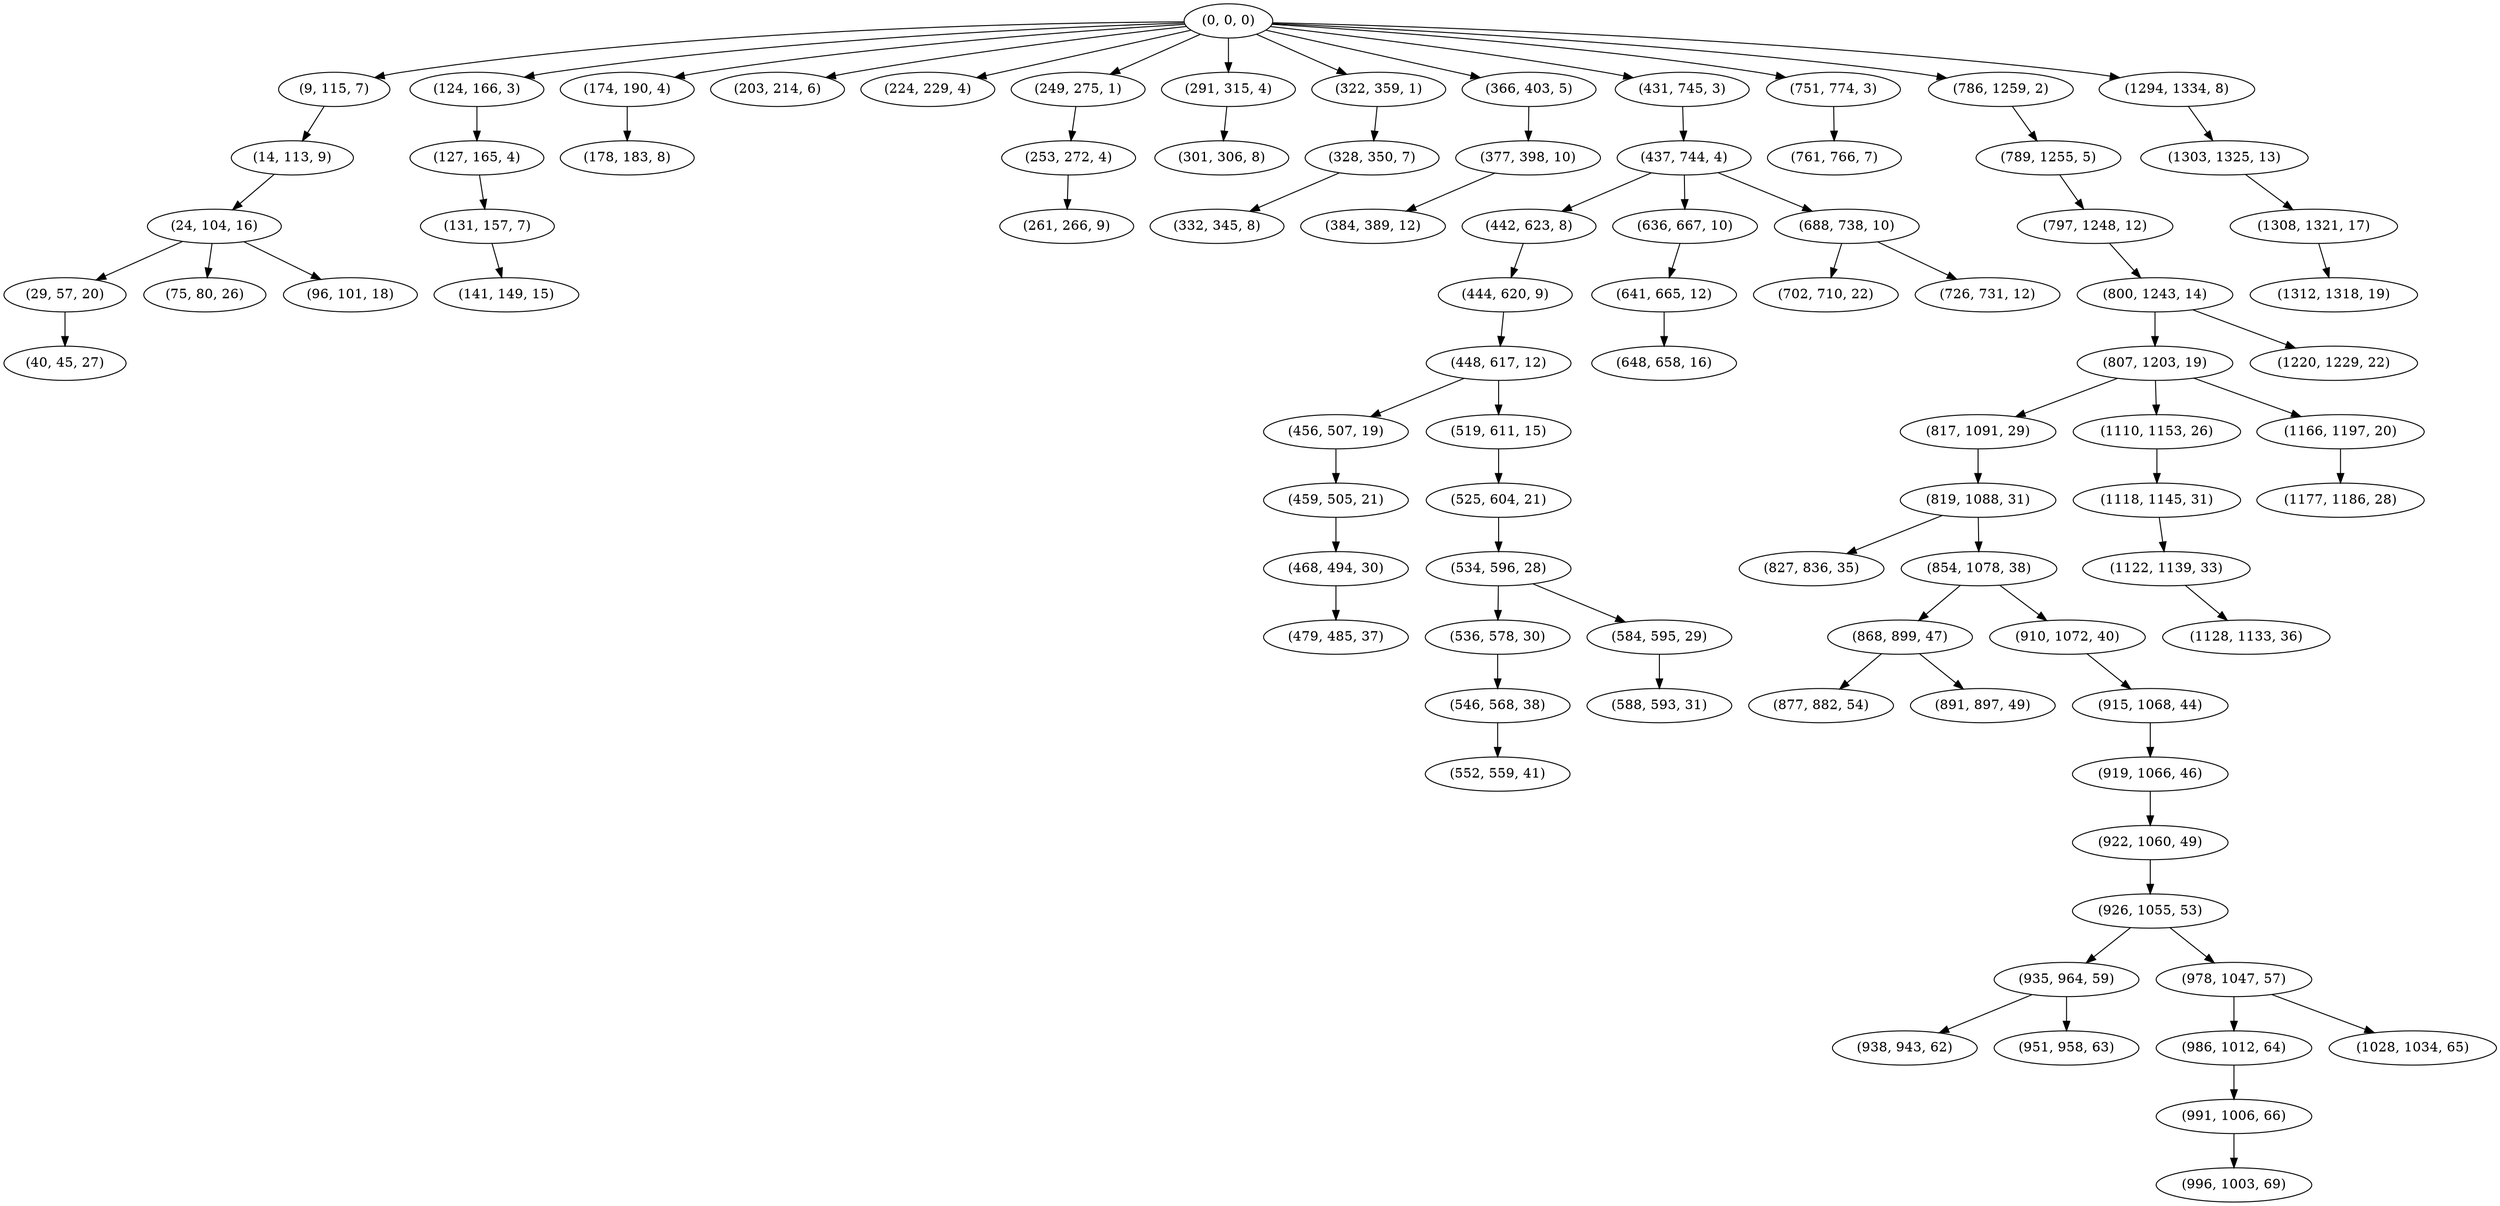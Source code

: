 digraph tree {
    "(0, 0, 0)";
    "(9, 115, 7)";
    "(14, 113, 9)";
    "(24, 104, 16)";
    "(29, 57, 20)";
    "(40, 45, 27)";
    "(75, 80, 26)";
    "(96, 101, 18)";
    "(124, 166, 3)";
    "(127, 165, 4)";
    "(131, 157, 7)";
    "(141, 149, 15)";
    "(174, 190, 4)";
    "(178, 183, 8)";
    "(203, 214, 6)";
    "(224, 229, 4)";
    "(249, 275, 1)";
    "(253, 272, 4)";
    "(261, 266, 9)";
    "(291, 315, 4)";
    "(301, 306, 8)";
    "(322, 359, 1)";
    "(328, 350, 7)";
    "(332, 345, 8)";
    "(366, 403, 5)";
    "(377, 398, 10)";
    "(384, 389, 12)";
    "(431, 745, 3)";
    "(437, 744, 4)";
    "(442, 623, 8)";
    "(444, 620, 9)";
    "(448, 617, 12)";
    "(456, 507, 19)";
    "(459, 505, 21)";
    "(468, 494, 30)";
    "(479, 485, 37)";
    "(519, 611, 15)";
    "(525, 604, 21)";
    "(534, 596, 28)";
    "(536, 578, 30)";
    "(546, 568, 38)";
    "(552, 559, 41)";
    "(584, 595, 29)";
    "(588, 593, 31)";
    "(636, 667, 10)";
    "(641, 665, 12)";
    "(648, 658, 16)";
    "(688, 738, 10)";
    "(702, 710, 22)";
    "(726, 731, 12)";
    "(751, 774, 3)";
    "(761, 766, 7)";
    "(786, 1259, 2)";
    "(789, 1255, 5)";
    "(797, 1248, 12)";
    "(800, 1243, 14)";
    "(807, 1203, 19)";
    "(817, 1091, 29)";
    "(819, 1088, 31)";
    "(827, 836, 35)";
    "(854, 1078, 38)";
    "(868, 899, 47)";
    "(877, 882, 54)";
    "(891, 897, 49)";
    "(910, 1072, 40)";
    "(915, 1068, 44)";
    "(919, 1066, 46)";
    "(922, 1060, 49)";
    "(926, 1055, 53)";
    "(935, 964, 59)";
    "(938, 943, 62)";
    "(951, 958, 63)";
    "(978, 1047, 57)";
    "(986, 1012, 64)";
    "(991, 1006, 66)";
    "(996, 1003, 69)";
    "(1028, 1034, 65)";
    "(1110, 1153, 26)";
    "(1118, 1145, 31)";
    "(1122, 1139, 33)";
    "(1128, 1133, 36)";
    "(1166, 1197, 20)";
    "(1177, 1186, 28)";
    "(1220, 1229, 22)";
    "(1294, 1334, 8)";
    "(1303, 1325, 13)";
    "(1308, 1321, 17)";
    "(1312, 1318, 19)";
    "(0, 0, 0)" -> "(9, 115, 7)";
    "(0, 0, 0)" -> "(124, 166, 3)";
    "(0, 0, 0)" -> "(174, 190, 4)";
    "(0, 0, 0)" -> "(203, 214, 6)";
    "(0, 0, 0)" -> "(224, 229, 4)";
    "(0, 0, 0)" -> "(249, 275, 1)";
    "(0, 0, 0)" -> "(291, 315, 4)";
    "(0, 0, 0)" -> "(322, 359, 1)";
    "(0, 0, 0)" -> "(366, 403, 5)";
    "(0, 0, 0)" -> "(431, 745, 3)";
    "(0, 0, 0)" -> "(751, 774, 3)";
    "(0, 0, 0)" -> "(786, 1259, 2)";
    "(0, 0, 0)" -> "(1294, 1334, 8)";
    "(9, 115, 7)" -> "(14, 113, 9)";
    "(14, 113, 9)" -> "(24, 104, 16)";
    "(24, 104, 16)" -> "(29, 57, 20)";
    "(24, 104, 16)" -> "(75, 80, 26)";
    "(24, 104, 16)" -> "(96, 101, 18)";
    "(29, 57, 20)" -> "(40, 45, 27)";
    "(124, 166, 3)" -> "(127, 165, 4)";
    "(127, 165, 4)" -> "(131, 157, 7)";
    "(131, 157, 7)" -> "(141, 149, 15)";
    "(174, 190, 4)" -> "(178, 183, 8)";
    "(249, 275, 1)" -> "(253, 272, 4)";
    "(253, 272, 4)" -> "(261, 266, 9)";
    "(291, 315, 4)" -> "(301, 306, 8)";
    "(322, 359, 1)" -> "(328, 350, 7)";
    "(328, 350, 7)" -> "(332, 345, 8)";
    "(366, 403, 5)" -> "(377, 398, 10)";
    "(377, 398, 10)" -> "(384, 389, 12)";
    "(431, 745, 3)" -> "(437, 744, 4)";
    "(437, 744, 4)" -> "(442, 623, 8)";
    "(437, 744, 4)" -> "(636, 667, 10)";
    "(437, 744, 4)" -> "(688, 738, 10)";
    "(442, 623, 8)" -> "(444, 620, 9)";
    "(444, 620, 9)" -> "(448, 617, 12)";
    "(448, 617, 12)" -> "(456, 507, 19)";
    "(448, 617, 12)" -> "(519, 611, 15)";
    "(456, 507, 19)" -> "(459, 505, 21)";
    "(459, 505, 21)" -> "(468, 494, 30)";
    "(468, 494, 30)" -> "(479, 485, 37)";
    "(519, 611, 15)" -> "(525, 604, 21)";
    "(525, 604, 21)" -> "(534, 596, 28)";
    "(534, 596, 28)" -> "(536, 578, 30)";
    "(534, 596, 28)" -> "(584, 595, 29)";
    "(536, 578, 30)" -> "(546, 568, 38)";
    "(546, 568, 38)" -> "(552, 559, 41)";
    "(584, 595, 29)" -> "(588, 593, 31)";
    "(636, 667, 10)" -> "(641, 665, 12)";
    "(641, 665, 12)" -> "(648, 658, 16)";
    "(688, 738, 10)" -> "(702, 710, 22)";
    "(688, 738, 10)" -> "(726, 731, 12)";
    "(751, 774, 3)" -> "(761, 766, 7)";
    "(786, 1259, 2)" -> "(789, 1255, 5)";
    "(789, 1255, 5)" -> "(797, 1248, 12)";
    "(797, 1248, 12)" -> "(800, 1243, 14)";
    "(800, 1243, 14)" -> "(807, 1203, 19)";
    "(800, 1243, 14)" -> "(1220, 1229, 22)";
    "(807, 1203, 19)" -> "(817, 1091, 29)";
    "(807, 1203, 19)" -> "(1110, 1153, 26)";
    "(807, 1203, 19)" -> "(1166, 1197, 20)";
    "(817, 1091, 29)" -> "(819, 1088, 31)";
    "(819, 1088, 31)" -> "(827, 836, 35)";
    "(819, 1088, 31)" -> "(854, 1078, 38)";
    "(854, 1078, 38)" -> "(868, 899, 47)";
    "(854, 1078, 38)" -> "(910, 1072, 40)";
    "(868, 899, 47)" -> "(877, 882, 54)";
    "(868, 899, 47)" -> "(891, 897, 49)";
    "(910, 1072, 40)" -> "(915, 1068, 44)";
    "(915, 1068, 44)" -> "(919, 1066, 46)";
    "(919, 1066, 46)" -> "(922, 1060, 49)";
    "(922, 1060, 49)" -> "(926, 1055, 53)";
    "(926, 1055, 53)" -> "(935, 964, 59)";
    "(926, 1055, 53)" -> "(978, 1047, 57)";
    "(935, 964, 59)" -> "(938, 943, 62)";
    "(935, 964, 59)" -> "(951, 958, 63)";
    "(978, 1047, 57)" -> "(986, 1012, 64)";
    "(978, 1047, 57)" -> "(1028, 1034, 65)";
    "(986, 1012, 64)" -> "(991, 1006, 66)";
    "(991, 1006, 66)" -> "(996, 1003, 69)";
    "(1110, 1153, 26)" -> "(1118, 1145, 31)";
    "(1118, 1145, 31)" -> "(1122, 1139, 33)";
    "(1122, 1139, 33)" -> "(1128, 1133, 36)";
    "(1166, 1197, 20)" -> "(1177, 1186, 28)";
    "(1294, 1334, 8)" -> "(1303, 1325, 13)";
    "(1303, 1325, 13)" -> "(1308, 1321, 17)";
    "(1308, 1321, 17)" -> "(1312, 1318, 19)";
}
